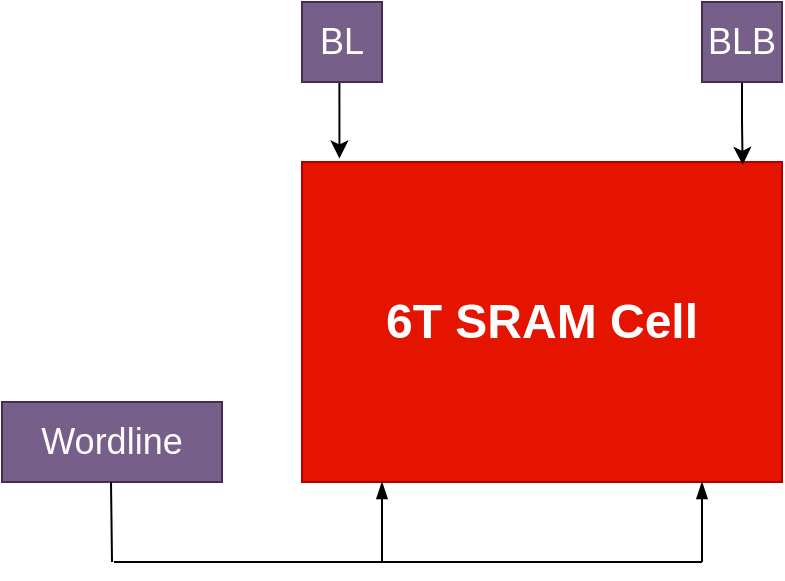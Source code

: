 <mxfile version="15.0.2" type="github">
  <diagram name="Page-1" id="7e0a89b8-554c-2b80-1dc8-d5c74ca68de4">
    <mxGraphModel dx="1038" dy="571" grid="1" gridSize="10" guides="1" tooltips="1" connect="1" arrows="1" fold="1" page="1" pageScale="1" pageWidth="1100" pageHeight="850" background="none" math="0" shadow="0">
      <root>
        <mxCell id="0" />
        <mxCell id="1" parent="0" />
        <mxCell id="Hb7LvTOuXkDl7Tv5DDwz-1" value="&lt;font size=&quot;1&quot;&gt;&lt;b style=&quot;font-size: 24px&quot;&gt;6T SRAM Cell&lt;/b&gt;&lt;/font&gt;" style="rounded=0;whiteSpace=wrap;html=1;fillColor=#e51400;strokeColor=#B20000;fontColor=#ffffff;" vertex="1" parent="1">
          <mxGeometry x="480" y="160" width="240" height="160" as="geometry" />
        </mxCell>
        <mxCell id="Hb7LvTOuXkDl7Tv5DDwz-5" style="edgeStyle=orthogonalEdgeStyle;rounded=0;orthogonalLoop=1;jettySize=auto;html=1;exitX=0.5;exitY=1;exitDx=0;exitDy=0;entryX=0.078;entryY=-0.011;entryDx=0;entryDy=0;entryPerimeter=0;" edge="1" parent="1" source="Hb7LvTOuXkDl7Tv5DDwz-2" target="Hb7LvTOuXkDl7Tv5DDwz-1">
          <mxGeometry relative="1" as="geometry" />
        </mxCell>
        <mxCell id="Hb7LvTOuXkDl7Tv5DDwz-2" value="&lt;font style=&quot;font-size: 18px&quot;&gt;BL&lt;/font&gt;" style="rounded=0;whiteSpace=wrap;html=1;fillColor=#76608a;strokeColor=#432D57;fontColor=#ffffff;" vertex="1" parent="1">
          <mxGeometry x="480" y="80" width="40" height="40" as="geometry" />
        </mxCell>
        <mxCell id="Hb7LvTOuXkDl7Tv5DDwz-4" style="edgeStyle=orthogonalEdgeStyle;rounded=0;orthogonalLoop=1;jettySize=auto;html=1;exitX=0.5;exitY=1;exitDx=0;exitDy=0;entryX=0.918;entryY=0.009;entryDx=0;entryDy=0;entryPerimeter=0;" edge="1" parent="1" source="Hb7LvTOuXkDl7Tv5DDwz-3" target="Hb7LvTOuXkDl7Tv5DDwz-1">
          <mxGeometry relative="1" as="geometry" />
        </mxCell>
        <mxCell id="Hb7LvTOuXkDl7Tv5DDwz-3" value="&lt;font style=&quot;font-size: 18px&quot;&gt;BLB&lt;/font&gt;" style="rounded=0;whiteSpace=wrap;html=1;fillColor=#76608a;strokeColor=#432D57;fontColor=#ffffff;" vertex="1" parent="1">
          <mxGeometry x="680" y="80" width="40" height="40" as="geometry" />
        </mxCell>
        <mxCell id="Hb7LvTOuXkDl7Tv5DDwz-6" value="&lt;font style=&quot;font-size: 18px&quot;&gt;Wordline&lt;/font&gt;" style="rounded=0;whiteSpace=wrap;html=1;fillColor=#76608a;strokeColor=#432D57;fontColor=#ffffff;" vertex="1" parent="1">
          <mxGeometry x="330" y="280" width="110" height="40" as="geometry" />
        </mxCell>
        <mxCell id="Hb7LvTOuXkDl7Tv5DDwz-8" value="" style="endArrow=none;html=1;" edge="1" parent="1">
          <mxGeometry width="50" height="50" relative="1" as="geometry">
            <mxPoint x="385" y="360" as="sourcePoint" />
            <mxPoint x="384.5" y="320" as="targetPoint" />
          </mxGeometry>
        </mxCell>
        <mxCell id="Hb7LvTOuXkDl7Tv5DDwz-9" value="" style="endArrow=none;html=1;" edge="1" parent="1">
          <mxGeometry width="50" height="50" relative="1" as="geometry">
            <mxPoint x="386" y="360" as="sourcePoint" />
            <mxPoint x="680" y="360" as="targetPoint" />
          </mxGeometry>
        </mxCell>
        <mxCell id="Hb7LvTOuXkDl7Tv5DDwz-10" value="" style="endArrow=none;html=1;startArrow=blockThin;startFill=1;" edge="1" parent="1">
          <mxGeometry width="50" height="50" relative="1" as="geometry">
            <mxPoint x="680" y="320" as="sourcePoint" />
            <mxPoint x="680" y="360" as="targetPoint" />
          </mxGeometry>
        </mxCell>
        <mxCell id="Hb7LvTOuXkDl7Tv5DDwz-11" value="" style="endArrow=none;html=1;startArrow=blockThin;startFill=1;" edge="1" parent="1">
          <mxGeometry width="50" height="50" relative="1" as="geometry">
            <mxPoint x="520" y="320" as="sourcePoint" />
            <mxPoint x="520" y="360" as="targetPoint" />
          </mxGeometry>
        </mxCell>
      </root>
    </mxGraphModel>
  </diagram>
</mxfile>

